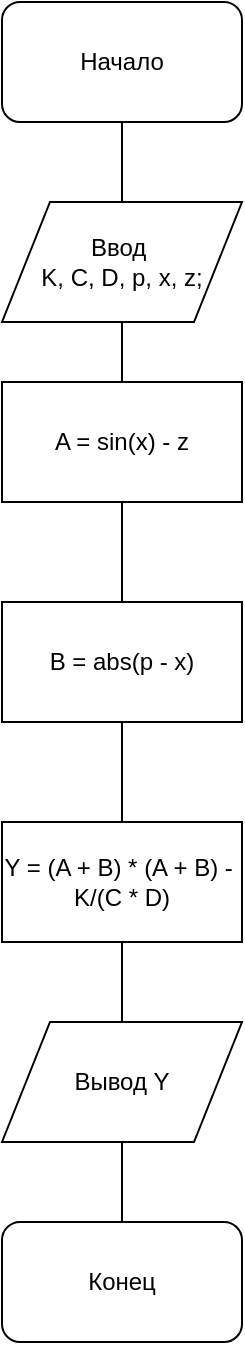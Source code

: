 <mxfile version="11.2.6" type="device" pages="1"><diagram id="hMHgcOMiUJCJqvNwS6gk" name="Page-1"><mxGraphModel dx="1463" dy="739" grid="1" gridSize="10" guides="1" tooltips="1" connect="1" arrows="1" fold="1" page="1" pageScale="1" pageWidth="850" pageHeight="1100" math="0" shadow="0"><root><mxCell id="0"/><mxCell id="1" parent="0"/><mxCell id="2ZcurrN8lD1pUH6chJG2-4" value="&lt;span style=&quot;text-align: left&quot;&gt;A = sin(x) - z&lt;/span&gt;" style="rounded=0;whiteSpace=wrap;html=1;" vertex="1" parent="1"><mxGeometry x="374" y="250" width="120" height="60" as="geometry"/></mxCell><mxCell id="2ZcurrN8lD1pUH6chJG2-8" value="&lt;span style=&quot;text-align: left&quot;&gt;B = abs(p - x)&lt;/span&gt;" style="rounded=0;whiteSpace=wrap;html=1;" vertex="1" parent="1"><mxGeometry x="374" y="360" width="120" height="60" as="geometry"/></mxCell><mxCell id="2ZcurrN8lD1pUH6chJG2-10" value="" style="endArrow=none;html=1;entryX=0.5;entryY=1;entryDx=0;entryDy=0;exitX=0.5;exitY=0;exitDx=0;exitDy=0;" edge="1" parent="1" source="2ZcurrN8lD1pUH6chJG2-8" target="2ZcurrN8lD1pUH6chJG2-4"><mxGeometry width="50" height="50" relative="1" as="geometry"><mxPoint x="330" y="580" as="sourcePoint"/><mxPoint x="380" y="530" as="targetPoint"/></mxGeometry></mxCell><mxCell id="2ZcurrN8lD1pUH6chJG2-12" value="&lt;span style=&quot;text-align: left&quot;&gt;Y = (A + B) * (A + B) -&amp;nbsp;&lt;/span&gt;&lt;br style=&quot;text-align: left&quot;&gt;&lt;span style=&quot;text-align: left&quot;&gt;K/(C * D)&lt;/span&gt;" style="rounded=0;whiteSpace=wrap;html=1;" vertex="1" parent="1"><mxGeometry x="374" y="470" width="120" height="60" as="geometry"/></mxCell><mxCell id="2ZcurrN8lD1pUH6chJG2-14" value="" style="endArrow=none;html=1;entryX=0.5;entryY=1;entryDx=0;entryDy=0;exitX=0.5;exitY=0;exitDx=0;exitDy=0;" edge="1" parent="1" source="2ZcurrN8lD1pUH6chJG2-12" target="2ZcurrN8lD1pUH6chJG2-8"><mxGeometry width="50" height="50" relative="1" as="geometry"><mxPoint x="330" y="660" as="sourcePoint"/><mxPoint x="380" y="610" as="targetPoint"/></mxGeometry></mxCell><mxCell id="2ZcurrN8lD1pUH6chJG2-15" value="Вывод Y" style="shape=parallelogram;perimeter=parallelogramPerimeter;whiteSpace=wrap;html=1;" vertex="1" parent="1"><mxGeometry x="374" y="570" width="120" height="60" as="geometry"/></mxCell><mxCell id="2ZcurrN8lD1pUH6chJG2-16" value="" style="endArrow=none;html=1;entryX=0.5;entryY=1;entryDx=0;entryDy=0;exitX=0.5;exitY=0;exitDx=0;exitDy=0;" edge="1" parent="1" source="2ZcurrN8lD1pUH6chJG2-15" target="2ZcurrN8lD1pUH6chJG2-12"><mxGeometry width="50" height="50" relative="1" as="geometry"><mxPoint x="330" y="730" as="sourcePoint"/><mxPoint x="380" y="680" as="targetPoint"/></mxGeometry></mxCell><mxCell id="2ZcurrN8lD1pUH6chJG2-20" value="Ввод&amp;nbsp;&lt;br&gt;K, C, D, p, x, z;" style="shape=parallelogram;perimeter=parallelogramPerimeter;whiteSpace=wrap;html=1;" vertex="1" parent="1"><mxGeometry x="374" y="160" width="120" height="60" as="geometry"/></mxCell><mxCell id="2ZcurrN8lD1pUH6chJG2-22" value="" style="endArrow=none;html=1;entryX=0.5;entryY=1;entryDx=0;entryDy=0;exitX=0.5;exitY=0;exitDx=0;exitDy=0;" edge="1" parent="1" source="2ZcurrN8lD1pUH6chJG2-4" target="2ZcurrN8lD1pUH6chJG2-20"><mxGeometry width="50" height="50" relative="1" as="geometry"><mxPoint x="240" y="490" as="sourcePoint"/><mxPoint x="290" y="380" as="targetPoint"/></mxGeometry></mxCell><mxCell id="2ZcurrN8lD1pUH6chJG2-23" value="Конец" style="rounded=1;whiteSpace=wrap;html=1;" vertex="1" parent="1"><mxGeometry x="374" y="670" width="120" height="60" as="geometry"/></mxCell><mxCell id="2ZcurrN8lD1pUH6chJG2-27" value="" style="endArrow=none;html=1;entryX=0.5;entryY=1;entryDx=0;entryDy=0;exitX=0.5;exitY=0;exitDx=0;exitDy=0;" edge="1" parent="1" source="2ZcurrN8lD1pUH6chJG2-23" target="2ZcurrN8lD1pUH6chJG2-15"><mxGeometry width="50" height="50" relative="1" as="geometry"><mxPoint x="370" y="800" as="sourcePoint"/><mxPoint x="420" y="750" as="targetPoint"/></mxGeometry></mxCell><mxCell id="2ZcurrN8lD1pUH6chJG2-28" value="Начало" style="rounded=1;whiteSpace=wrap;html=1;" vertex="1" parent="1"><mxGeometry x="374" y="60" width="120" height="60" as="geometry"/></mxCell><mxCell id="2ZcurrN8lD1pUH6chJG2-29" value="" style="endArrow=none;html=1;entryX=0.5;entryY=1;entryDx=0;entryDy=0;exitX=0.5;exitY=0;exitDx=0;exitDy=0;" edge="1" parent="1" source="2ZcurrN8lD1pUH6chJG2-20" target="2ZcurrN8lD1pUH6chJG2-28"><mxGeometry width="50" height="50" relative="1" as="geometry"><mxPoint x="370" y="800" as="sourcePoint"/><mxPoint x="420" y="750" as="targetPoint"/></mxGeometry></mxCell></root></mxGraphModel></diagram></mxfile>